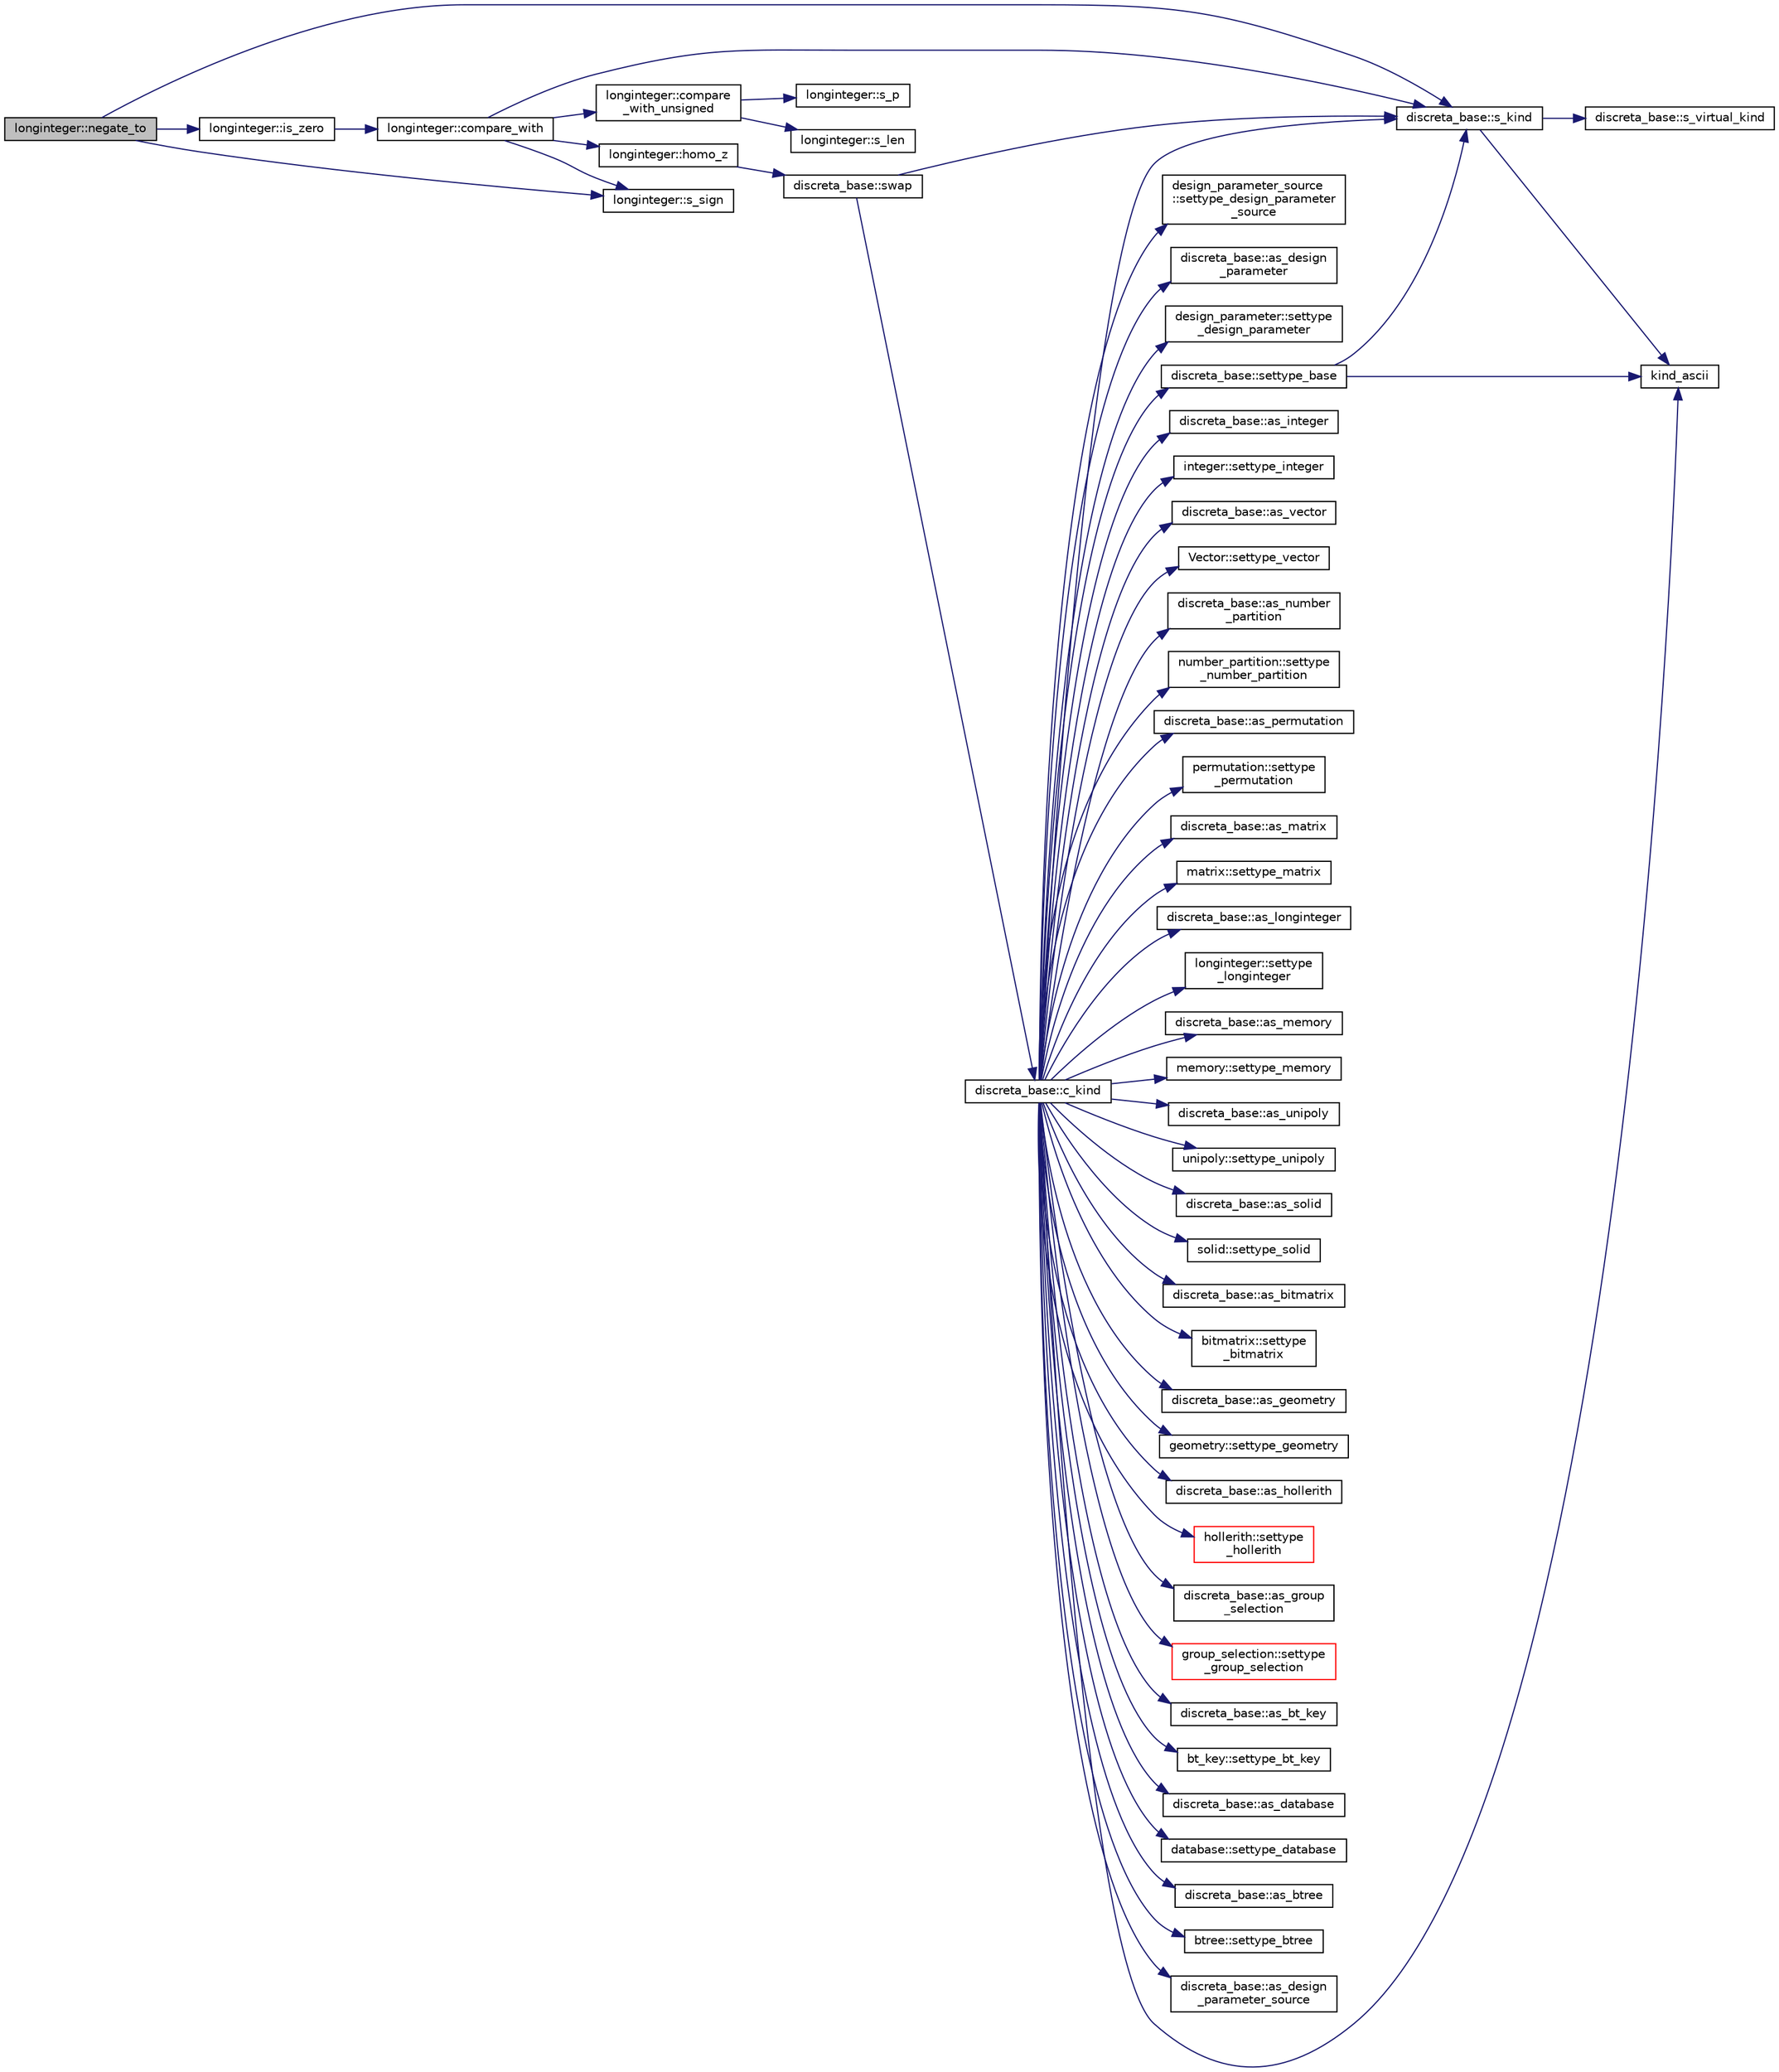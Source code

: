 digraph "longinteger::negate_to"
{
  edge [fontname="Helvetica",fontsize="10",labelfontname="Helvetica",labelfontsize="10"];
  node [fontname="Helvetica",fontsize="10",shape=record];
  rankdir="LR";
  Node1404 [label="longinteger::negate_to",height=0.2,width=0.4,color="black", fillcolor="grey75", style="filled", fontcolor="black"];
  Node1404 -> Node1405 [color="midnightblue",fontsize="10",style="solid",fontname="Helvetica"];
  Node1405 [label="discreta_base::s_kind",height=0.2,width=0.4,color="black", fillcolor="white", style="filled",URL="$d7/d71/classdiscreta__base.html#a8a830025c74adbbc3362418a7c2ba157"];
  Node1405 -> Node1406 [color="midnightblue",fontsize="10",style="solid",fontname="Helvetica"];
  Node1406 [label="discreta_base::s_virtual_kind",height=0.2,width=0.4,color="black", fillcolor="white", style="filled",URL="$d7/d71/classdiscreta__base.html#a52778a6d6943a468be083d0785d418fb"];
  Node1405 -> Node1407 [color="midnightblue",fontsize="10",style="solid",fontname="Helvetica"];
  Node1407 [label="kind_ascii",height=0.2,width=0.4,color="black", fillcolor="white", style="filled",URL="$d9/d60/discreta_8h.html#ad0ce825a9f29bc6cec27e1b64cfe27bf"];
  Node1404 -> Node1408 [color="midnightblue",fontsize="10",style="solid",fontname="Helvetica"];
  Node1408 [label="longinteger::is_zero",height=0.2,width=0.4,color="black", fillcolor="white", style="filled",URL="$d3/d71/classlonginteger.html#aa40fbd6c28e40a7a19cb29b8999afbc0"];
  Node1408 -> Node1409 [color="midnightblue",fontsize="10",style="solid",fontname="Helvetica"];
  Node1409 [label="longinteger::compare_with",height=0.2,width=0.4,color="black", fillcolor="white", style="filled",URL="$d3/d71/classlonginteger.html#aaa504bac9b133d50b5ac50768f97db9d"];
  Node1409 -> Node1405 [color="midnightblue",fontsize="10",style="solid",fontname="Helvetica"];
  Node1409 -> Node1410 [color="midnightblue",fontsize="10",style="solid",fontname="Helvetica"];
  Node1410 [label="longinteger::homo_z",height=0.2,width=0.4,color="black", fillcolor="white", style="filled",URL="$d3/d71/classlonginteger.html#a986e829bf35eca2b9f24b1b3766d5677"];
  Node1410 -> Node1411 [color="midnightblue",fontsize="10",style="solid",fontname="Helvetica"];
  Node1411 [label="discreta_base::swap",height=0.2,width=0.4,color="black", fillcolor="white", style="filled",URL="$d7/d71/classdiscreta__base.html#a2e8acbb9d3476675dac5b6a583b0293e"];
  Node1411 -> Node1405 [color="midnightblue",fontsize="10",style="solid",fontname="Helvetica"];
  Node1411 -> Node1412 [color="midnightblue",fontsize="10",style="solid",fontname="Helvetica"];
  Node1412 [label="discreta_base::c_kind",height=0.2,width=0.4,color="black", fillcolor="white", style="filled",URL="$d7/d71/classdiscreta__base.html#adc2ff61589c2d083688e7a43f333cb62"];
  Node1412 -> Node1413 [color="midnightblue",fontsize="10",style="solid",fontname="Helvetica"];
  Node1413 [label="discreta_base::settype_base",height=0.2,width=0.4,color="black", fillcolor="white", style="filled",URL="$d7/d71/classdiscreta__base.html#a4f42899a89447d1c3993ea07c38f8ad4"];
  Node1413 -> Node1405 [color="midnightblue",fontsize="10",style="solid",fontname="Helvetica"];
  Node1413 -> Node1407 [color="midnightblue",fontsize="10",style="solid",fontname="Helvetica"];
  Node1412 -> Node1414 [color="midnightblue",fontsize="10",style="solid",fontname="Helvetica"];
  Node1414 [label="discreta_base::as_integer",height=0.2,width=0.4,color="black", fillcolor="white", style="filled",URL="$d7/d71/classdiscreta__base.html#a00d7691eaf874fd283d942692fe8dd26"];
  Node1412 -> Node1415 [color="midnightblue",fontsize="10",style="solid",fontname="Helvetica"];
  Node1415 [label="integer::settype_integer",height=0.2,width=0.4,color="black", fillcolor="white", style="filled",URL="$d0/de5/classinteger.html#a6265c65ef311229acd513d748faba796"];
  Node1412 -> Node1416 [color="midnightblue",fontsize="10",style="solid",fontname="Helvetica"];
  Node1416 [label="discreta_base::as_vector",height=0.2,width=0.4,color="black", fillcolor="white", style="filled",URL="$d7/d71/classdiscreta__base.html#a7bdd6cae39c380b128ee9e17e42cf020"];
  Node1412 -> Node1417 [color="midnightblue",fontsize="10",style="solid",fontname="Helvetica"];
  Node1417 [label="Vector::settype_vector",height=0.2,width=0.4,color="black", fillcolor="white", style="filled",URL="$d5/db2/class_vector.html#a34e0d00b18c051f23904a8429fa6c8b4"];
  Node1412 -> Node1418 [color="midnightblue",fontsize="10",style="solid",fontname="Helvetica"];
  Node1418 [label="discreta_base::as_number\l_partition",height=0.2,width=0.4,color="black", fillcolor="white", style="filled",URL="$d7/d71/classdiscreta__base.html#a307aa09de0e925d46697707968ffab00"];
  Node1412 -> Node1419 [color="midnightblue",fontsize="10",style="solid",fontname="Helvetica"];
  Node1419 [label="number_partition::settype\l_number_partition",height=0.2,width=0.4,color="black", fillcolor="white", style="filled",URL="$df/d50/classnumber__partition.html#a3aaec1b557758f643ffc8555bbc358be"];
  Node1412 -> Node1420 [color="midnightblue",fontsize="10",style="solid",fontname="Helvetica"];
  Node1420 [label="discreta_base::as_permutation",height=0.2,width=0.4,color="black", fillcolor="white", style="filled",URL="$d7/d71/classdiscreta__base.html#aa4e72f36a82984239b12ae831e131098"];
  Node1412 -> Node1421 [color="midnightblue",fontsize="10",style="solid",fontname="Helvetica"];
  Node1421 [label="permutation::settype\l_permutation",height=0.2,width=0.4,color="black", fillcolor="white", style="filled",URL="$d0/d08/classpermutation.html#af1eea29f86195cede9562e444664c28c"];
  Node1412 -> Node1422 [color="midnightblue",fontsize="10",style="solid",fontname="Helvetica"];
  Node1422 [label="discreta_base::as_matrix",height=0.2,width=0.4,color="black", fillcolor="white", style="filled",URL="$d7/d71/classdiscreta__base.html#ae4d7f56d917a4707b838fbffde6467ff"];
  Node1412 -> Node1423 [color="midnightblue",fontsize="10",style="solid",fontname="Helvetica"];
  Node1423 [label="matrix::settype_matrix",height=0.2,width=0.4,color="black", fillcolor="white", style="filled",URL="$d1/d8d/classmatrix.html#a1780283a64a789e4084d792683d276bb"];
  Node1412 -> Node1424 [color="midnightblue",fontsize="10",style="solid",fontname="Helvetica"];
  Node1424 [label="discreta_base::as_longinteger",height=0.2,width=0.4,color="black", fillcolor="white", style="filled",URL="$d7/d71/classdiscreta__base.html#a20a094639eb711b10c8694c51937f7cd"];
  Node1412 -> Node1425 [color="midnightblue",fontsize="10",style="solid",fontname="Helvetica"];
  Node1425 [label="longinteger::settype\l_longinteger",height=0.2,width=0.4,color="black", fillcolor="white", style="filled",URL="$d3/d71/classlonginteger.html#ae5f811ece8df31b9ff114368a18e1dc5"];
  Node1412 -> Node1426 [color="midnightblue",fontsize="10",style="solid",fontname="Helvetica"];
  Node1426 [label="discreta_base::as_memory",height=0.2,width=0.4,color="black", fillcolor="white", style="filled",URL="$d7/d71/classdiscreta__base.html#ad94b2d7dce0cd4fa22db57f6e79c4bd2"];
  Node1412 -> Node1427 [color="midnightblue",fontsize="10",style="solid",fontname="Helvetica"];
  Node1427 [label="memory::settype_memory",height=0.2,width=0.4,color="black", fillcolor="white", style="filled",URL="$d8/d99/classmemory.html#a33aae277f9b8fe36b02e9d5da895451b"];
  Node1412 -> Node1428 [color="midnightblue",fontsize="10",style="solid",fontname="Helvetica"];
  Node1428 [label="discreta_base::as_unipoly",height=0.2,width=0.4,color="black", fillcolor="white", style="filled",URL="$d7/d71/classdiscreta__base.html#ad50d8027f039fe5c2478cddb243adc9d"];
  Node1412 -> Node1429 [color="midnightblue",fontsize="10",style="solid",fontname="Helvetica"];
  Node1429 [label="unipoly::settype_unipoly",height=0.2,width=0.4,color="black", fillcolor="white", style="filled",URL="$d1/d89/classunipoly.html#a8db854fcc85c5e1150b1f1b1c005c95b"];
  Node1412 -> Node1430 [color="midnightblue",fontsize="10",style="solid",fontname="Helvetica"];
  Node1430 [label="discreta_base::as_solid",height=0.2,width=0.4,color="black", fillcolor="white", style="filled",URL="$d7/d71/classdiscreta__base.html#a1fc5f2b85ec97ab0a69dd64903c970a5"];
  Node1412 -> Node1431 [color="midnightblue",fontsize="10",style="solid",fontname="Helvetica"];
  Node1431 [label="solid::settype_solid",height=0.2,width=0.4,color="black", fillcolor="white", style="filled",URL="$d8/def/classsolid.html#a775bd4821f75a8aee4ea3d4335ff90e0"];
  Node1412 -> Node1432 [color="midnightblue",fontsize="10",style="solid",fontname="Helvetica"];
  Node1432 [label="discreta_base::as_bitmatrix",height=0.2,width=0.4,color="black", fillcolor="white", style="filled",URL="$d7/d71/classdiscreta__base.html#a071ad54ea8ef6c9d1d15f532e5a76df6"];
  Node1412 -> Node1433 [color="midnightblue",fontsize="10",style="solid",fontname="Helvetica"];
  Node1433 [label="bitmatrix::settype\l_bitmatrix",height=0.2,width=0.4,color="black", fillcolor="white", style="filled",URL="$de/dc8/classbitmatrix.html#acb571d947f9526665ebbdc0ce3e2a973"];
  Node1412 -> Node1434 [color="midnightblue",fontsize="10",style="solid",fontname="Helvetica"];
  Node1434 [label="discreta_base::as_geometry",height=0.2,width=0.4,color="black", fillcolor="white", style="filled",URL="$d7/d71/classdiscreta__base.html#a38fc7b4cdd830703e9d87354b79bc5c8"];
  Node1412 -> Node1435 [color="midnightblue",fontsize="10",style="solid",fontname="Helvetica"];
  Node1435 [label="geometry::settype_geometry",height=0.2,width=0.4,color="black", fillcolor="white", style="filled",URL="$da/d44/classgeometry.html#ab4a336baba6a3f56f5ffa053a5be5ba7"];
  Node1412 -> Node1436 [color="midnightblue",fontsize="10",style="solid",fontname="Helvetica"];
  Node1436 [label="discreta_base::as_hollerith",height=0.2,width=0.4,color="black", fillcolor="white", style="filled",URL="$d7/d71/classdiscreta__base.html#a3e66f82711f314710107e2f29e589690"];
  Node1412 -> Node1437 [color="midnightblue",fontsize="10",style="solid",fontname="Helvetica"];
  Node1437 [label="hollerith::settype\l_hollerith",height=0.2,width=0.4,color="red", fillcolor="white", style="filled",URL="$d8/d99/classhollerith.html#a23bbd4acfc88a0e90f1245f243f51f76"];
  Node1412 -> Node1439 [color="midnightblue",fontsize="10",style="solid",fontname="Helvetica"];
  Node1439 [label="discreta_base::as_group\l_selection",height=0.2,width=0.4,color="black", fillcolor="white", style="filled",URL="$d7/d71/classdiscreta__base.html#aae1bac4883c567718bef9fb610abbdc8"];
  Node1412 -> Node1440 [color="midnightblue",fontsize="10",style="solid",fontname="Helvetica"];
  Node1440 [label="group_selection::settype\l_group_selection",height=0.2,width=0.4,color="red", fillcolor="white", style="filled",URL="$d6/db0/classgroup__selection.html#a015ed73b7b8d784bedd4d11ac1fc0ec1"];
  Node1412 -> Node1443 [color="midnightblue",fontsize="10",style="solid",fontname="Helvetica"];
  Node1443 [label="discreta_base::as_bt_key",height=0.2,width=0.4,color="black", fillcolor="white", style="filled",URL="$d7/d71/classdiscreta__base.html#a2734c6e08dca17cf6588bd5064ec1b9f"];
  Node1412 -> Node1444 [color="midnightblue",fontsize="10",style="solid",fontname="Helvetica"];
  Node1444 [label="bt_key::settype_bt_key",height=0.2,width=0.4,color="black", fillcolor="white", style="filled",URL="$d1/de5/classbt__key.html#a352bb10beb7c789d8d29373035824800"];
  Node1412 -> Node1445 [color="midnightblue",fontsize="10",style="solid",fontname="Helvetica"];
  Node1445 [label="discreta_base::as_database",height=0.2,width=0.4,color="black", fillcolor="white", style="filled",URL="$d7/d71/classdiscreta__base.html#ab055d39d58210a2b03ba3d33703b09a9"];
  Node1412 -> Node1446 [color="midnightblue",fontsize="10",style="solid",fontname="Helvetica"];
  Node1446 [label="database::settype_database",height=0.2,width=0.4,color="black", fillcolor="white", style="filled",URL="$db/d72/classdatabase.html#a014639aa001462e480eb1f3984839b72"];
  Node1412 -> Node1447 [color="midnightblue",fontsize="10",style="solid",fontname="Helvetica"];
  Node1447 [label="discreta_base::as_btree",height=0.2,width=0.4,color="black", fillcolor="white", style="filled",URL="$d7/d71/classdiscreta__base.html#a78e76674cef2ec113c17989c11288778"];
  Node1412 -> Node1448 [color="midnightblue",fontsize="10",style="solid",fontname="Helvetica"];
  Node1448 [label="btree::settype_btree",height=0.2,width=0.4,color="black", fillcolor="white", style="filled",URL="$dd/db0/classbtree.html#a5a1b9773c848908a6050cc733d2d9780"];
  Node1412 -> Node1449 [color="midnightblue",fontsize="10",style="solid",fontname="Helvetica"];
  Node1449 [label="discreta_base::as_design\l_parameter_source",height=0.2,width=0.4,color="black", fillcolor="white", style="filled",URL="$d7/d71/classdiscreta__base.html#a59cbf837c6582ded5bc586265d13d81a"];
  Node1412 -> Node1450 [color="midnightblue",fontsize="10",style="solid",fontname="Helvetica"];
  Node1450 [label="design_parameter_source\l::settype_design_parameter\l_source",height=0.2,width=0.4,color="black", fillcolor="white", style="filled",URL="$df/d4b/classdesign__parameter__source.html#a3af3b851df87bd1661fb9c9ce18822c8"];
  Node1412 -> Node1451 [color="midnightblue",fontsize="10",style="solid",fontname="Helvetica"];
  Node1451 [label="discreta_base::as_design\l_parameter",height=0.2,width=0.4,color="black", fillcolor="white", style="filled",URL="$d7/d71/classdiscreta__base.html#aab24ff38ea1c5471ab3de42e014d0f2a"];
  Node1412 -> Node1452 [color="midnightblue",fontsize="10",style="solid",fontname="Helvetica"];
  Node1452 [label="design_parameter::settype\l_design_parameter",height=0.2,width=0.4,color="black", fillcolor="white", style="filled",URL="$da/d94/classdesign__parameter.html#a8b19d277f2b7d09c2531a527dfc0359e"];
  Node1412 -> Node1407 [color="midnightblue",fontsize="10",style="solid",fontname="Helvetica"];
  Node1412 -> Node1405 [color="midnightblue",fontsize="10",style="solid",fontname="Helvetica"];
  Node1409 -> Node1453 [color="midnightblue",fontsize="10",style="solid",fontname="Helvetica"];
  Node1453 [label="longinteger::s_sign",height=0.2,width=0.4,color="black", fillcolor="white", style="filled",URL="$d3/d71/classlonginteger.html#a33f5b6c545e97635cb71670f76ed1fb3"];
  Node1409 -> Node1454 [color="midnightblue",fontsize="10",style="solid",fontname="Helvetica"];
  Node1454 [label="longinteger::compare\l_with_unsigned",height=0.2,width=0.4,color="black", fillcolor="white", style="filled",URL="$d3/d71/classlonginteger.html#ab08011cadec55cf084dbffcb74bb4991"];
  Node1454 -> Node1455 [color="midnightblue",fontsize="10",style="solid",fontname="Helvetica"];
  Node1455 [label="longinteger::s_len",height=0.2,width=0.4,color="black", fillcolor="white", style="filled",URL="$d3/d71/classlonginteger.html#a5d414ae211f4e16abd932257351c74df"];
  Node1454 -> Node1456 [color="midnightblue",fontsize="10",style="solid",fontname="Helvetica"];
  Node1456 [label="longinteger::s_p",height=0.2,width=0.4,color="black", fillcolor="white", style="filled",URL="$d3/d71/classlonginteger.html#aa946d4c3bfd34bbfd0b811d5f5795f82"];
  Node1404 -> Node1453 [color="midnightblue",fontsize="10",style="solid",fontname="Helvetica"];
}
